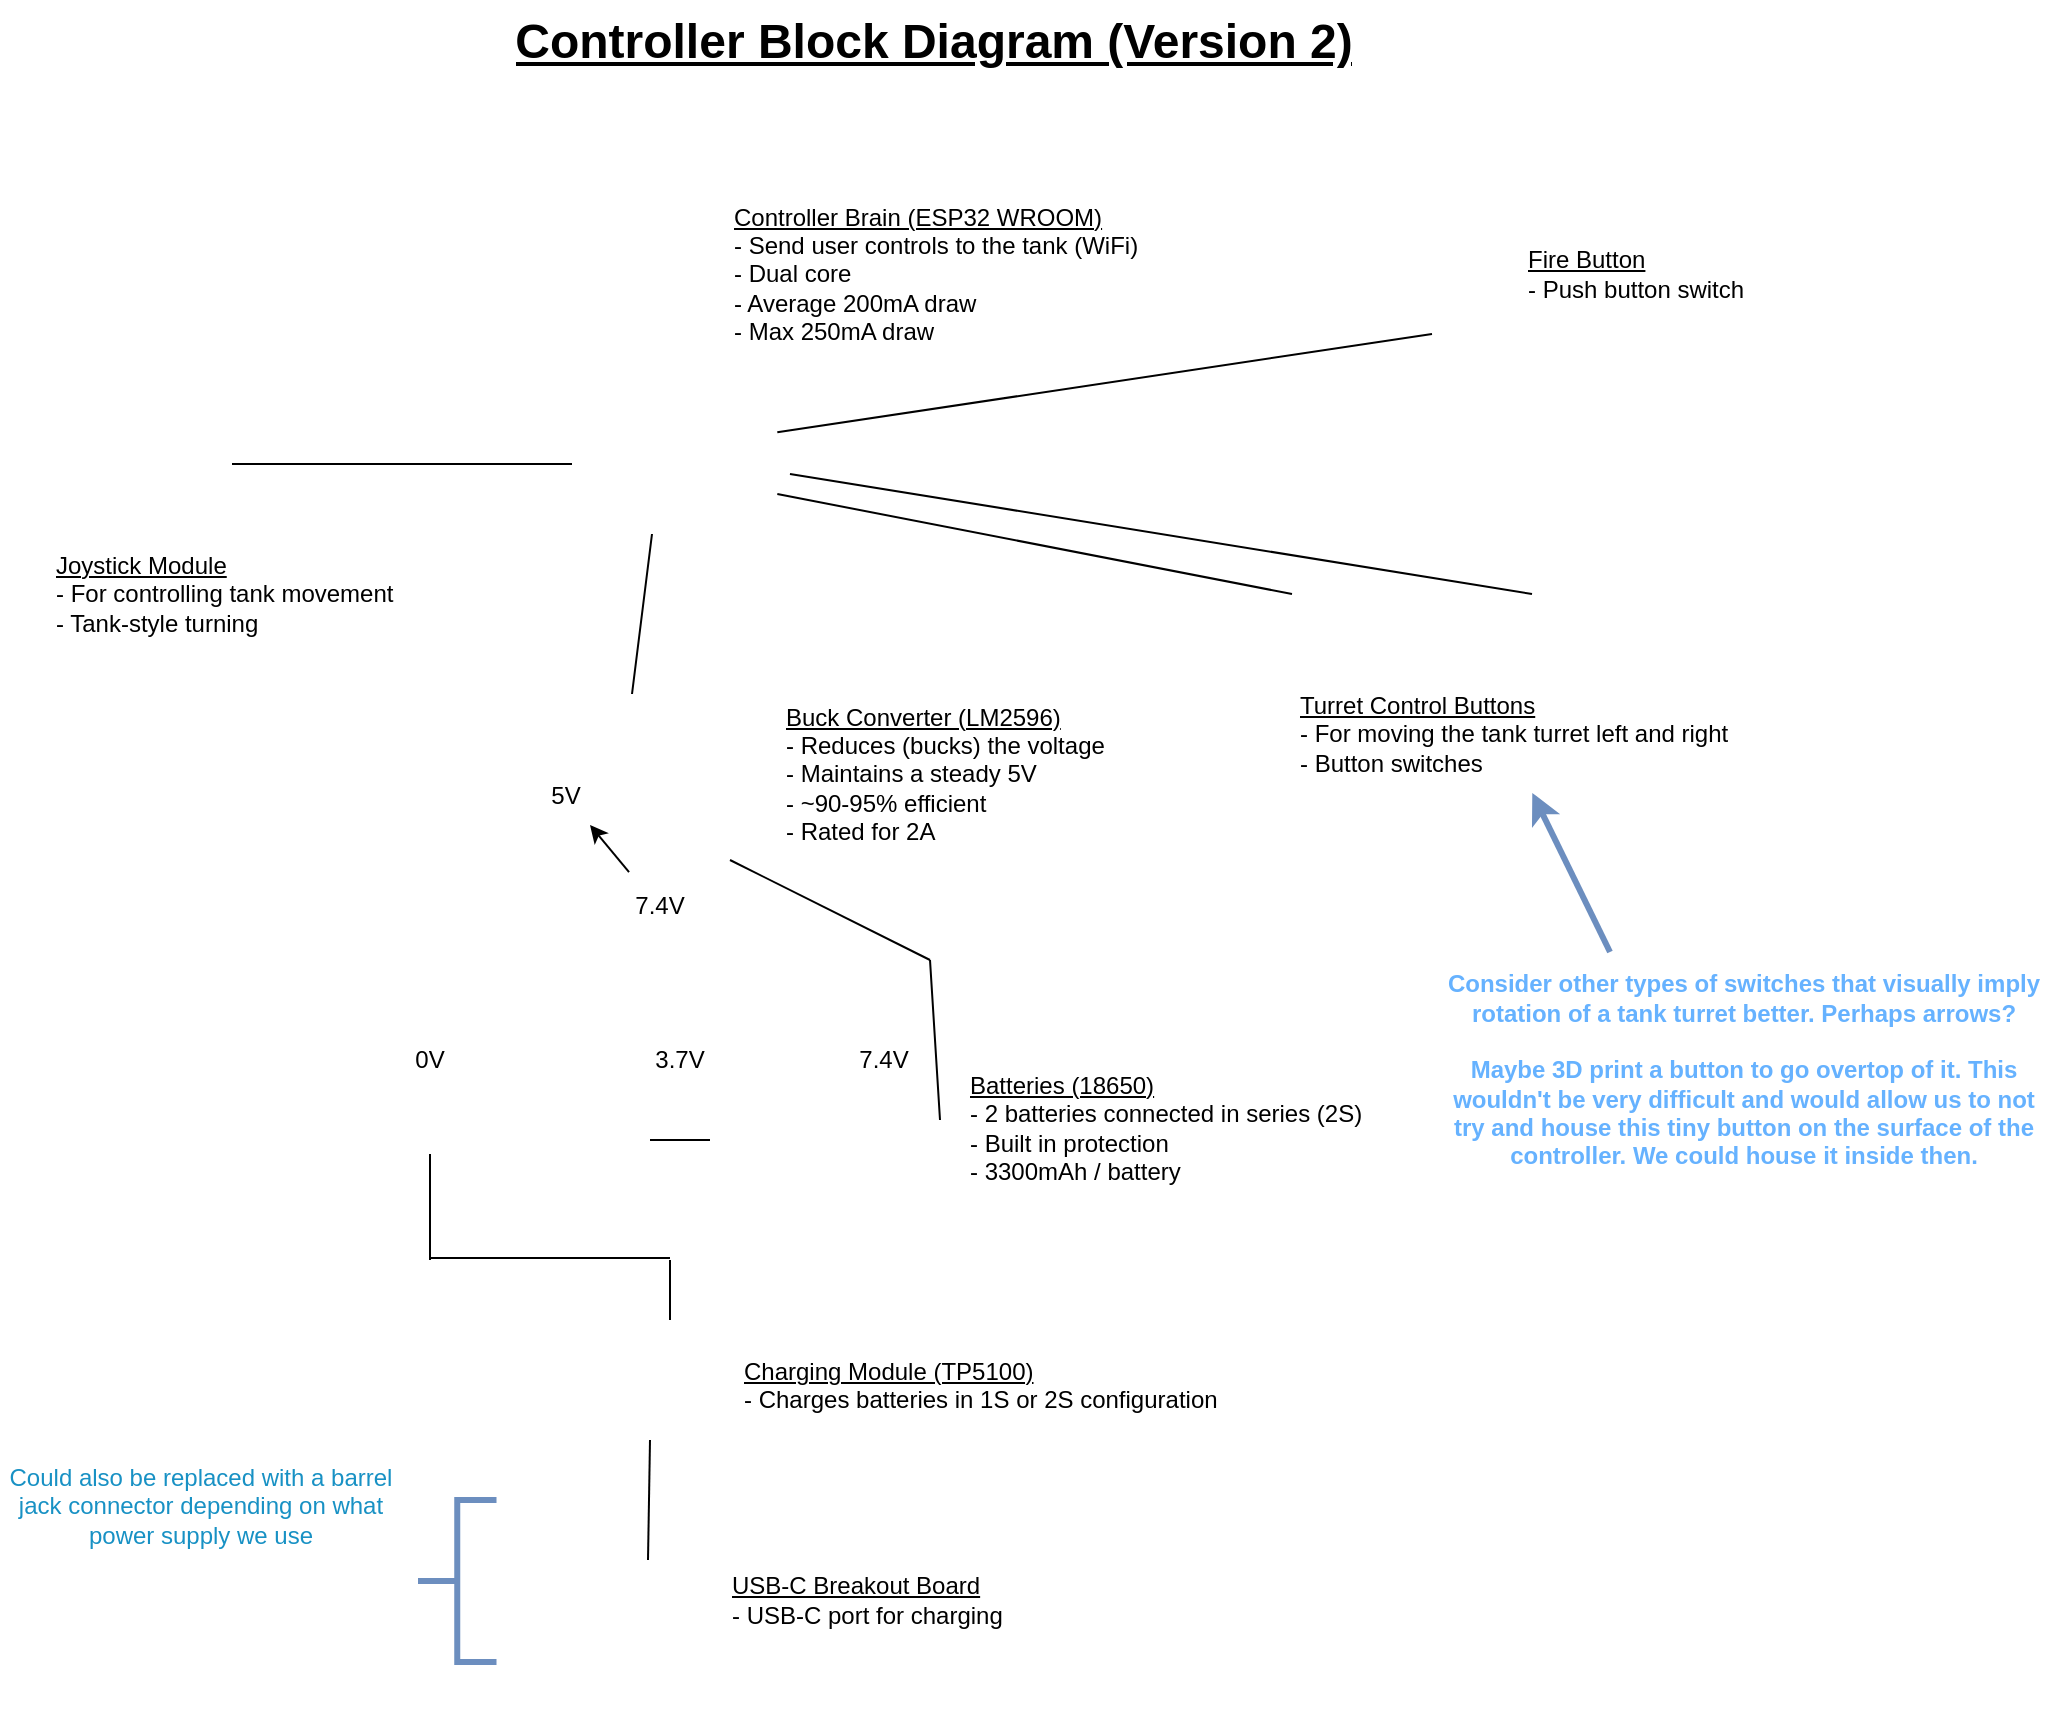 <mxfile version="27.1.4">
  <diagram name="Page-1" id="IhgbCYOcMPkGsroUWeIR">
    <mxGraphModel grid="0" page="0" gridSize="10" guides="1" tooltips="1" connect="0" arrows="0" fold="1" pageScale="1" pageWidth="850" pageHeight="1100" background="light-dark(#ffffff, #121212)" math="0" shadow="0">
      <root>
        <mxCell id="0" />
        <mxCell id="1" parent="0" />
        <mxCell id="9Jv2S3auxyT-2URbLdeT-13" value="" style="shape=image;verticalLabelPosition=bottom;labelBackgroundColor=default;verticalAlign=top;aspect=fixed;imageAspect=0;image=https://cb-electronics.com/wp-content/uploads/2017/11/LM2596.jpg;rotation=75;connectable=0;" vertex="1" parent="1">
          <mxGeometry x="656.0" y="407" width="111.69" height="111.69" as="geometry" />
        </mxCell>
        <mxCell id="zjPIbA5Rt3MyUWwcl-64-64" value="&lt;h1 style=&quot;margin-top: 0px;&quot;&gt;&lt;u&gt;Controller Block Diagram (Version 2)&lt;/u&gt;&lt;/h1&gt;" style="text;html=1;whiteSpace=wrap;overflow=hidden;rounded=0;align=center;" vertex="1" parent="1">
          <mxGeometry x="629" y="70" width="430" height="40" as="geometry" />
        </mxCell>
        <mxCell id="bnljFfp5SAxGdxYjFOsb-1" value="" style="shape=image;verticalLabelPosition=bottom;labelBackgroundColor=default;verticalAlign=top;aspect=fixed;imageAspect=0;image=https://images-cdn.ubuy.co.in/63c8b4bd3bcb4d0aea1a0ef3-aitrip-6pcs-for-esp32-devkitc-core-board.jpg;connectable=0;" vertex="1" parent="1">
          <mxGeometry x="643.97" y="237" width="128.05" height="109.12" as="geometry" />
        </mxCell>
        <mxCell id="bnljFfp5SAxGdxYjFOsb-2" value="" style="endArrow=none;html=1;rounded=0;" edge="1" parent="1">
          <mxGeometry width="50" height="50" relative="1" as="geometry">
            <mxPoint x="693" y="417" as="sourcePoint" />
            <mxPoint x="703" y="337" as="targetPoint" />
          </mxGeometry>
        </mxCell>
        <mxCell id="bnljFfp5SAxGdxYjFOsb-4" value="" style="shape=image;verticalLabelPosition=bottom;labelBackgroundColor=default;verticalAlign=top;aspect=fixed;imageAspect=0;image=https://www.devobox.com/3180-large_default/dual-axis-xy-joystick-module-for-arduino.jpg;flipH=1;connectable=0;" vertex="1" parent="1">
          <mxGeometry x="403" y="227" width="110" height="110" as="geometry" />
        </mxCell>
        <mxCell id="bnljFfp5SAxGdxYjFOsb-5" value="" style="endArrow=none;html=1;rounded=0;" edge="1" parent="1">
          <mxGeometry width="50" height="50" relative="1" as="geometry">
            <mxPoint x="493" y="302" as="sourcePoint" />
            <mxPoint x="663" y="302" as="targetPoint" />
          </mxGeometry>
        </mxCell>
        <mxCell id="bnljFfp5SAxGdxYjFOsb-6" value="&lt;div style=&quot;&quot;&gt;&lt;u&gt;Controller Brain (ESP32 WROOM)&lt;/u&gt;&lt;/div&gt;&lt;div style=&quot;&quot;&gt;&lt;span style=&quot;background-color: transparent; color: light-dark(rgb(0, 0, 0), rgb(255, 255, 255));&quot;&gt;- Send user controls to the tank (WiFi)&lt;/span&gt;&lt;/div&gt;&lt;div style=&quot;&quot;&gt;&lt;span style=&quot;background-color: transparent; color: light-dark(rgb(0, 0, 0), rgb(255, 255, 255));&quot;&gt;- Dual core&lt;/span&gt;&lt;/div&gt;&lt;div style=&quot;&quot;&gt;&lt;span style=&quot;background-color: transparent; color: light-dark(rgb(0, 0, 0), rgb(255, 255, 255));&quot;&gt;- Average 200mA draw&lt;/span&gt;&lt;/div&gt;&lt;div style=&quot;&quot;&gt;&lt;span style=&quot;background-color: transparent; color: light-dark(rgb(0, 0, 0), rgb(255, 255, 255));&quot;&gt;- Max 250mA draw&lt;/span&gt;&lt;/div&gt;" style="text;html=1;align=left;verticalAlign=middle;whiteSpace=wrap;rounded=0;" vertex="1" parent="1">
          <mxGeometry x="742" y="157" width="241" height="100" as="geometry" />
        </mxCell>
        <mxCell id="bnljFfp5SAxGdxYjFOsb-7" value="" style="shape=image;verticalLabelPosition=bottom;labelBackgroundColor=default;verticalAlign=top;aspect=fixed;imageAspect=0;image=https://robotools.in/wp-content/uploads/2022/10/6x6x5mm-Tactile-Push-Button-Switch-4-1.jpg;connectable=0;" vertex="1" parent="1">
          <mxGeometry x="1003" y="337" width="73" height="73" as="geometry" />
        </mxCell>
        <mxCell id="bnljFfp5SAxGdxYjFOsb-10" value="" style="shape=image;verticalLabelPosition=bottom;labelBackgroundColor=default;verticalAlign=top;aspect=fixed;imageAspect=0;image=https://www.pcboard.ca/image/cache/catalog/products/switches/pushbuttons/mini-pb/pushbutton-momentary-red-button-800x800.jpg;connectable=0;" vertex="1" parent="1">
          <mxGeometry x="1053" y="157" width="100" height="100" as="geometry" />
        </mxCell>
        <mxCell id="bnljFfp5SAxGdxYjFOsb-11" value="" style="shape=image;verticalLabelPosition=bottom;labelBackgroundColor=default;verticalAlign=top;aspect=fixed;imageAspect=0;image=https://robotools.in/wp-content/uploads/2022/10/6x6x5mm-Tactile-Push-Button-Switch-4-1.jpg;connectable=0;" vertex="1" parent="1">
          <mxGeometry x="1123" y="337" width="73" height="73" as="geometry" />
        </mxCell>
        <mxCell id="bnljFfp5SAxGdxYjFOsb-12" value="" style="endArrow=none;html=1;rounded=0;" edge="1" parent="1">
          <mxGeometry width="50" height="50" relative="1" as="geometry">
            <mxPoint x="765.65" y="317" as="sourcePoint" />
            <mxPoint x="1023" y="367" as="targetPoint" />
          </mxGeometry>
        </mxCell>
        <mxCell id="bnljFfp5SAxGdxYjFOsb-13" value="" style="endArrow=none;html=1;rounded=0;" edge="1" parent="1">
          <mxGeometry width="50" height="50" relative="1" as="geometry">
            <mxPoint x="771.98" y="307" as="sourcePoint" />
            <mxPoint x="1143" y="367" as="targetPoint" />
          </mxGeometry>
        </mxCell>
        <mxCell id="bnljFfp5SAxGdxYjFOsb-14" value="" style="endArrow=none;html=1;rounded=0;" edge="1" parent="1">
          <mxGeometry width="50" height="50" relative="1" as="geometry">
            <mxPoint x="765.65" y="286.12" as="sourcePoint" />
            <mxPoint x="1093" y="237" as="targetPoint" />
          </mxGeometry>
        </mxCell>
        <mxCell id="bnljFfp5SAxGdxYjFOsb-17" value="&lt;div style=&quot;&quot;&gt;&lt;u&gt;Turret Control Buttons&lt;/u&gt;&lt;/div&gt;&lt;div style=&quot;&quot;&gt;- For moving the tank turret left and right&lt;/div&gt;&lt;div style=&quot;&quot;&gt;- Button switches&lt;/div&gt;" style="text;html=1;align=left;verticalAlign=middle;whiteSpace=wrap;rounded=0;" vertex="1" parent="1">
          <mxGeometry x="1024.5" y="407" width="218.5" height="60" as="geometry" />
        </mxCell>
        <mxCell id="bnljFfp5SAxGdxYjFOsb-18" value="&lt;div style=&quot;&quot;&gt;&lt;u&gt;Fire Button&lt;/u&gt;&lt;/div&gt;&lt;div style=&quot;&quot;&gt;- Push button switch&lt;/div&gt;" style="text;html=1;align=left;verticalAlign=middle;whiteSpace=wrap;rounded=0;" vertex="1" parent="1">
          <mxGeometry x="1139" y="177" width="178.5" height="60" as="geometry" />
        </mxCell>
        <mxCell id="bnljFfp5SAxGdxYjFOsb-19" value="&lt;div style=&quot;&quot;&gt;&lt;u&gt;Joystick Module&lt;/u&gt;&lt;/div&gt;&lt;div style=&quot;&quot;&gt;- For controlling tank movement&lt;/div&gt;&lt;div style=&quot;&quot;&gt;- Tank-style turning&lt;/div&gt;" style="text;html=1;align=left;verticalAlign=middle;whiteSpace=wrap;rounded=0;" vertex="1" parent="1">
          <mxGeometry x="403" y="337" width="218.5" height="60" as="geometry" />
        </mxCell>
        <mxCell id="bnljFfp5SAxGdxYjFOsb-20" value="" style="endArrow=classic;html=1;rounded=0;strokeWidth=3;fillColor=#dae8fc;strokeColor=#6c8ebf;entryX=0.543;entryY=0.991;entryDx=0;entryDy=0;entryPerimeter=0;" edge="1" parent="1" target="bnljFfp5SAxGdxYjFOsb-17">
          <mxGeometry width="50" height="50" relative="1" as="geometry">
            <mxPoint x="1182" y="546" as="sourcePoint" />
            <mxPoint x="1182" y="476" as="targetPoint" />
          </mxGeometry>
        </mxCell>
        <mxCell id="bnljFfp5SAxGdxYjFOsb-21" value="Consider other types of switches that visually imply rotation of a tank turret better.&amp;nbsp;&lt;span style=&quot;background-color: transparent; color: light-dark(rgb(102, 178, 255), rgb(37, 102, 168));&quot;&gt;Perhaps arrows?&lt;/span&gt;&lt;div&gt;&lt;span style=&quot;background-color: transparent; color: light-dark(rgb(102, 178, 255), rgb(37, 102, 168));&quot;&gt;&lt;br&gt;&lt;/span&gt;&lt;/div&gt;&lt;div&gt;&lt;span style=&quot;background-color: transparent; color: light-dark(rgb(102, 178, 255), rgb(37, 102, 168));&quot;&gt;Maybe 3D print a button to go overtop of it. This wouldn&#39;t be very difficult and would allow us to not try and house this tiny button on the surface of the controller. We could house it inside then.&lt;/span&gt;&lt;/div&gt;" style="text;html=1;align=center;verticalAlign=middle;whiteSpace=wrap;rounded=0;fontColor=#66B2FF;fontStyle=1" vertex="1" parent="1">
          <mxGeometry x="1097" y="555" width="303.5" height="100" as="geometry" />
        </mxCell>
        <mxCell id="9Jv2S3auxyT-2URbLdeT-16" value="" style="shape=image;verticalLabelPosition=bottom;labelBackgroundColor=default;verticalAlign=top;aspect=fixed;imageAspect=0;image=https://cdn.ecommercedns.uk/files/2/258392/1/40083751/18650-3-7v-1200mah-battery.jpg;connectable=0;rotation=-150;" vertex="1" parent="1">
          <mxGeometry x="592" y="592.74" width="120" height="90.4" as="geometry" />
        </mxCell>
        <mxCell id="9Jv2S3auxyT-2URbLdeT-17" value="" style="shape=image;verticalLabelPosition=bottom;labelBackgroundColor=default;verticalAlign=top;imageAspect=0;image=https://cdn.ecommercedns.uk/files/2/258392/1/40083751/18650-3-7v-1200mah-battery.jpg;aspect=fixed;flipV=0;flipH=0;connectable=0;rotation=-150;" vertex="1" parent="1">
          <mxGeometry x="732" y="590" width="123.64" height="93.14" as="geometry" />
        </mxCell>
        <mxCell id="9Jv2S3auxyT-2URbLdeT-18" value="" style="endArrow=none;html=1;rounded=0;" edge="1" parent="1">
          <mxGeometry width="50" height="50" relative="1" as="geometry">
            <mxPoint x="592" y="699" as="sourcePoint" />
            <mxPoint x="712" y="699" as="targetPoint" />
          </mxGeometry>
        </mxCell>
        <mxCell id="9Jv2S3auxyT-2URbLdeT-19" value="" style="endArrow=none;html=1;rounded=0;" edge="1" parent="1">
          <mxGeometry width="50" height="50" relative="1" as="geometry">
            <mxPoint x="592" y="700" as="sourcePoint" />
            <mxPoint x="592" y="647" as="targetPoint" />
          </mxGeometry>
        </mxCell>
        <mxCell id="9Jv2S3auxyT-2URbLdeT-20" value="" style="endArrow=none;html=1;rounded=0;shadow=0;flowAnimation=0;" edge="1" parent="1">
          <mxGeometry width="50" height="50" relative="1" as="geometry">
            <mxPoint x="742" y="500" as="sourcePoint" />
            <mxPoint x="842" y="550" as="targetPoint" />
          </mxGeometry>
        </mxCell>
        <mxCell id="9Jv2S3auxyT-2URbLdeT-21" value="7.4V" style="text;html=1;align=center;verticalAlign=middle;whiteSpace=wrap;rounded=0;" vertex="1" parent="1">
          <mxGeometry x="677" y="508" width="60" height="30" as="geometry" />
        </mxCell>
        <mxCell id="9Jv2S3auxyT-2URbLdeT-22" value="5V" style="text;html=1;align=center;verticalAlign=middle;whiteSpace=wrap;rounded=0;" vertex="1" parent="1">
          <mxGeometry x="630" y="452.5" width="60" height="30" as="geometry" />
        </mxCell>
        <mxCell id="9Jv2S3auxyT-2URbLdeT-23" value="" style="endArrow=classic;html=1;rounded=0;entryX=0.658;entryY=1.033;entryDx=0;entryDy=0;entryPerimeter=0;bendable=0;" edge="1" parent="1">
          <mxGeometry width="50" height="50" relative="1" as="geometry">
            <mxPoint x="691.52" y="506.01" as="sourcePoint" />
            <mxPoint x="672.0" y="482.5" as="targetPoint" />
          </mxGeometry>
        </mxCell>
        <mxCell id="9Jv2S3auxyT-2URbLdeT-24" value="7.4V" style="text;html=1;align=center;verticalAlign=middle;whiteSpace=wrap;rounded=0;" vertex="1" parent="1">
          <mxGeometry x="788.64" y="585" width="60" height="30" as="geometry" />
        </mxCell>
        <mxCell id="9Jv2S3auxyT-2URbLdeT-25" value="&lt;div style=&quot;&quot;&gt;&lt;u&gt;USB-C Breakout Board&lt;/u&gt;&lt;/div&gt;&lt;div style=&quot;&quot;&gt;- USB-C port for charging&lt;/div&gt;" style="text;html=1;align=left;verticalAlign=middle;whiteSpace=wrap;rounded=0;" vertex="1" parent="1">
          <mxGeometry x="741" y="820" width="270" height="100" as="geometry" />
        </mxCell>
        <mxCell id="9Jv2S3auxyT-2URbLdeT-26" value="&lt;div style=&quot;&quot;&gt;&lt;span style=&quot;background-color: transparent; color: light-dark(rgb(0, 0, 0), rgb(255, 255, 255));&quot;&gt;&lt;u&gt;Buck Converter (LM2596)&lt;/u&gt;&lt;/span&gt;&lt;/div&gt;&lt;div style=&quot;&quot;&gt;&lt;span style=&quot;background-color: transparent; color: light-dark(rgb(0, 0, 0), rgb(255, 255, 255));&quot;&gt;- Reduces (bucks) the voltage&lt;/span&gt;&lt;/div&gt;&lt;div style=&quot;&quot;&gt;&lt;span style=&quot;background-color: transparent; color: light-dark(rgb(0, 0, 0), rgb(255, 255, 255));&quot;&gt;- Maintains a steady 5V&lt;/span&gt;&lt;/div&gt;&lt;div style=&quot;&quot;&gt;&lt;span style=&quot;background-color: transparent; color: light-dark(rgb(0, 0, 0), rgb(255, 255, 255));&quot;&gt;- ~90-95% efficient&lt;/span&gt;&lt;/div&gt;&lt;div style=&quot;&quot;&gt;&lt;span style=&quot;background-color: transparent; color: light-dark(rgb(0, 0, 0), rgb(255, 255, 255));&quot;&gt;- Rated for 2A&lt;/span&gt;&lt;/div&gt;" style="text;html=1;align=left;verticalAlign=middle;whiteSpace=wrap;rounded=0;" vertex="1" parent="1">
          <mxGeometry x="767.69" y="407" width="167" height="100" as="geometry" />
        </mxCell>
        <mxCell id="9Jv2S3auxyT-2URbLdeT-27" value="&lt;div style=&quot;&quot;&gt;&lt;u&gt;Batteries (18650)&lt;/u&gt;&lt;/div&gt;&lt;div style=&quot;&quot;&gt;- 2 batteries connected in series (2S)&lt;/div&gt;&lt;div style=&quot;&quot;&gt;- Built in protection&lt;/div&gt;&lt;div style=&quot;&quot;&gt;- 3300mAh / battery&lt;/div&gt;" style="text;html=1;align=left;verticalAlign=middle;whiteSpace=wrap;rounded=0;connectable=0;" vertex="1" parent="1">
          <mxGeometry x="860" y="599" width="205" height="70" as="geometry" />
        </mxCell>
        <mxCell id="9Jv2S3auxyT-2URbLdeT-28" value="" style="shape=image;verticalLabelPosition=bottom;labelBackgroundColor=default;verticalAlign=top;aspect=fixed;imageAspect=0;image=https://m.media-amazon.com/images/I/617c6sRPU2L._SL1500_.jpg;connectable=0;" vertex="1" parent="1">
          <mxGeometry x="640" y="820" width="101" height="101" as="geometry" />
        </mxCell>
        <mxCell id="9Jv2S3auxyT-2URbLdeT-29" value="" style="endArrow=none;html=1;rounded=0;" edge="1" parent="1">
          <mxGeometry width="50" height="50" relative="1" as="geometry">
            <mxPoint x="732" y="640" as="sourcePoint" />
            <mxPoint x="702" y="640" as="targetPoint" />
          </mxGeometry>
        </mxCell>
        <mxCell id="9Jv2S3auxyT-2URbLdeT-31" value="" style="endArrow=none;html=1;rounded=0;" edge="1" parent="1">
          <mxGeometry width="50" height="50" relative="1" as="geometry">
            <mxPoint x="847" y="630" as="sourcePoint" />
            <mxPoint x="842" y="550" as="targetPoint" />
          </mxGeometry>
        </mxCell>
        <mxCell id="9Jv2S3auxyT-2URbLdeT-32" value="" style="shape=image;verticalLabelPosition=bottom;labelBackgroundColor=default;verticalAlign=top;aspect=fixed;imageAspect=0;image=https://electra.store/wp-content/uploads/2024/11/TP5100-Single-42V-Dual-84V-2A-Lithium-Battery-Charging-Board-1306873-descriptionImage3.jpg;connectable=0;" vertex="1" parent="1">
          <mxGeometry x="667" y="720" width="80" height="80" as="geometry" />
        </mxCell>
        <mxCell id="9Jv2S3auxyT-2URbLdeT-33" value="" style="endArrow=none;html=1;rounded=0;" edge="1" parent="1">
          <mxGeometry width="50" height="50" relative="1" as="geometry">
            <mxPoint x="702" y="790" as="sourcePoint" />
            <mxPoint x="701" y="850" as="targetPoint" />
          </mxGeometry>
        </mxCell>
        <mxCell id="9Jv2S3auxyT-2URbLdeT-34" value="" style="endArrow=none;html=1;rounded=0;" edge="1" parent="1">
          <mxGeometry width="50" height="50" relative="1" as="geometry">
            <mxPoint x="712" y="730" as="sourcePoint" />
            <mxPoint x="712" y="700" as="targetPoint" />
          </mxGeometry>
        </mxCell>
        <mxCell id="9Jv2S3auxyT-2URbLdeT-35" value="&lt;div style=&quot;&quot;&gt;&lt;u&gt;Charging Module (TP5100)&lt;/u&gt;&lt;/div&gt;&lt;div style=&quot;&quot;&gt;- Charges batteries in 1S or 2S configuration&lt;/div&gt;&lt;div style=&quot;&quot;&gt;&lt;br&gt;&lt;/div&gt;" style="text;html=1;align=left;verticalAlign=middle;whiteSpace=wrap;rounded=0;" vertex="1" parent="1">
          <mxGeometry x="747" y="720" width="270" height="100" as="geometry" />
        </mxCell>
        <mxCell id="9Jv2S3auxyT-2URbLdeT-36" value="3.7V" style="text;html=1;align=center;verticalAlign=middle;whiteSpace=wrap;rounded=0;" vertex="1" parent="1">
          <mxGeometry x="687" y="585" width="60" height="30" as="geometry" />
        </mxCell>
        <mxCell id="9Jv2S3auxyT-2URbLdeT-37" value="0V" style="text;html=1;align=center;verticalAlign=middle;whiteSpace=wrap;rounded=0;" vertex="1" parent="1">
          <mxGeometry x="562" y="585" width="60" height="30" as="geometry" />
        </mxCell>
        <mxCell id="9Jv2S3auxyT-2URbLdeT-39" value="" style="strokeWidth=3;html=1;shape=mxgraph.flowchart.annotation_2;align=left;labelPosition=right;pointerEvents=1;fontFamily=Helvetica;fontSize=13;labelBackgroundColor=none;fillColor=#dae8fc;strokeColor=#6c8ebf;" vertex="1" parent="1">
          <mxGeometry x="586" y="820" width="39.25" height="81" as="geometry" />
        </mxCell>
        <mxCell id="9Jv2S3auxyT-2URbLdeT-40" value="Could also be replaced with a barrel jack connector depending on what power supply we use" style="text;html=1;align=center;verticalAlign=middle;whiteSpace=wrap;rounded=0;fontFamily=Helvetica;fontSize=12;fontColor=light-dark(#1891C4,#EDEDED);labelBackgroundColor=none;" vertex="1" parent="1">
          <mxGeometry x="377" y="793.38" width="201" height="60" as="geometry" />
        </mxCell>
        <mxCell id="9Jv2S3auxyT-2URbLdeT-41" value="" style="shape=image;verticalLabelPosition=bottom;labelBackgroundColor=default;verticalAlign=top;aspect=fixed;imageAspect=0;image=https://www.majju.pk/assets/uploads/2018/10/BARREL-CONNECTORS-DC-JACK-PCB-MOUNT-INTERNAL-X5.5MM.jpg;" vertex="1" parent="1">
          <mxGeometry x="443.38" y="859.38" width="68.24" height="68.24" as="geometry" />
        </mxCell>
      </root>
    </mxGraphModel>
  </diagram>
</mxfile>
